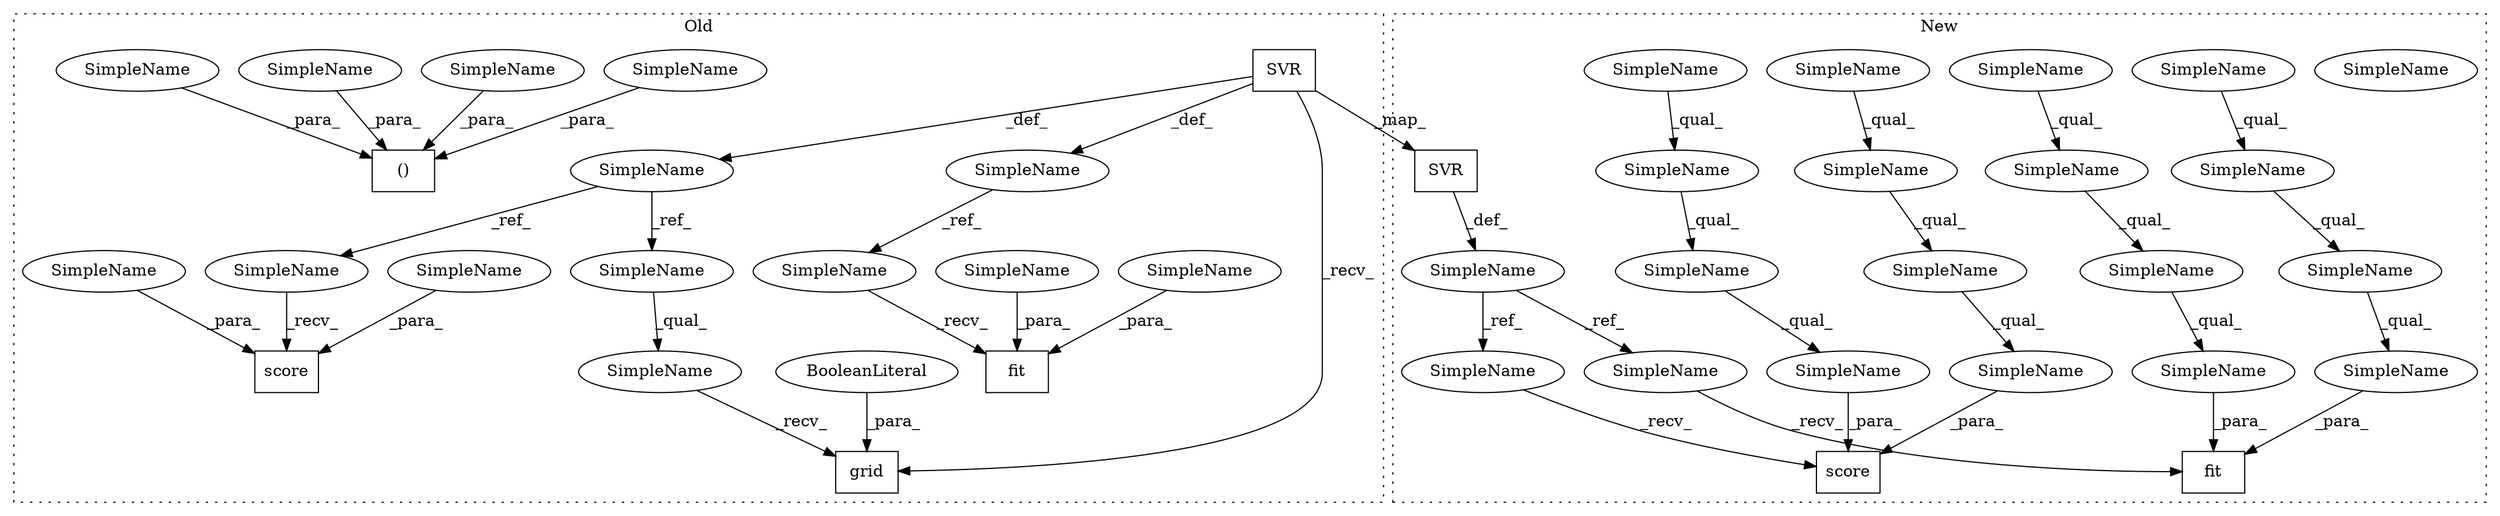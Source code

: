 digraph G {
subgraph cluster0 {
1 [label="SVR" a="32" s="1859" l="0" shape="box"];
7 [label="SimpleName" a="42" s="1995" l="0" shape="ellipse"];
8 [label="SimpleName" a="42" s="2092" l="0" shape="ellipse"];
9 [label="fit" a="32" s="1969,1981" l="4,-18" shape="box"];
10 [label="score" a="32" s="2043,2056" l="6,-24" shape="box"];
12 [label="grid" a="32" s="2106,2111" l="5,-19" shape="box"];
14 [label="()" a="106" s="1875" l="0" shape="box"];
15 [label="BooleanLiteral" a="9" s="2111" l="0" shape="ellipse"];
26 [label="SimpleName" a="42" s="1853" l="0" shape="ellipse"];
27 [label="SimpleName" a="42" s="1963" l="0" shape="ellipse"];
28 [label="SimpleName" a="42" s="1875" l="0" shape="ellipse"];
29 [label="SimpleName" a="42" s="1973" l="0" shape="ellipse"];
36 [label="SimpleName" a="42" s="2049" l="0" shape="ellipse"];
37 [label="SimpleName" a="42" s="1895" l="0" shape="ellipse"];
38 [label="SimpleName" a="42" s="2032" l="0" shape="ellipse"];
39 [label="SimpleName" a="42" s="2092" l="0" shape="ellipse"];
40 [label="SimpleName" a="42" s="1914" l="0" shape="ellipse"];
41 [label="SimpleName" a="42" s="1981" l="0" shape="ellipse"];
42 [label="SimpleName" a="42" s="1934" l="0" shape="ellipse"];
43 [label="SimpleName" a="42" s="2056" l="0" shape="ellipse"];
label = "Old";
style="dotted";
}
subgraph cluster1 {
2 [label="SVR" a="32" s="4988" l="0" shape="box"];
3 [label="SimpleName" a="42" s="4963" l="0" shape="ellipse"];
4 [label="fit" a="32" s="5011,5033" l="4,-33" shape="box"];
5 [label="SimpleName" a="42" s="5033" l="0" shape="ellipse"];
6 [label="SimpleName" a="42" s="5015" l="0" shape="ellipse"];
11 [label="score" a="32" s="5074,5097" l="6,-34" shape="box"];
13 [label="SimpleName" a="42" s="4874" l="0" shape="ellipse"];
16 [label="SimpleName" a="42" s="5015" l="0" shape="ellipse"];
17 [label="SimpleName" a="42" s="5015" l="0" shape="ellipse"];
18 [label="SimpleName" a="42" s="5033" l="0" shape="ellipse"];
19 [label="SimpleName" a="42" s="5033" l="0" shape="ellipse"];
20 [label="SimpleName" a="42" s="5080" l="0" shape="ellipse"];
21 [label="SimpleName" a="42" s="5080" l="0" shape="ellipse"];
22 [label="SimpleName" a="42" s="5097" l="0" shape="ellipse"];
23 [label="SimpleName" a="42" s="5097" l="0" shape="ellipse"];
24 [label="SimpleName" a="42" s="5097" l="0" shape="ellipse"];
25 [label="SimpleName" a="42" s="5080" l="0" shape="ellipse"];
30 [label="SimpleName" a="42" s="5080" l="0" shape="ellipse"];
31 [label="SimpleName" a="42" s="5015" l="0" shape="ellipse"];
32 [label="SimpleName" a="42" s="5033" l="0" shape="ellipse"];
33 [label="SimpleName" a="42" s="5097" l="0" shape="ellipse"];
34 [label="SimpleName" a="42" s="5063" l="0" shape="ellipse"];
35 [label="SimpleName" a="42" s="5000" l="0" shape="ellipse"];
label = "New";
style="dotted";
}
1 -> 2 [label="_map_"];
1 -> 26 [label="_def_"];
1 -> 7 [label="_def_"];
1 -> 12 [label="_recv_"];
2 -> 3 [label="_def_"];
3 -> 34 [label="_ref_"];
3 -> 35 [label="_ref_"];
5 -> 4 [label="_para_"];
6 -> 4 [label="_para_"];
7 -> 38 [label="_ref_"];
7 -> 39 [label="_ref_"];
8 -> 12 [label="_recv_"];
15 -> 12 [label="_para_"];
16 -> 6 [label="_qual_"];
17 -> 16 [label="_qual_"];
18 -> 19 [label="_qual_"];
19 -> 5 [label="_qual_"];
20 -> 21 [label="_qual_"];
21 -> 25 [label="_qual_"];
22 -> 23 [label="_qual_"];
23 -> 24 [label="_qual_"];
24 -> 11 [label="_para_"];
25 -> 11 [label="_para_"];
26 -> 27 [label="_ref_"];
27 -> 9 [label="_recv_"];
28 -> 14 [label="_para_"];
29 -> 9 [label="_para_"];
30 -> 20 [label="_qual_"];
31 -> 17 [label="_qual_"];
32 -> 18 [label="_qual_"];
33 -> 22 [label="_qual_"];
34 -> 11 [label="_recv_"];
35 -> 4 [label="_recv_"];
36 -> 10 [label="_para_"];
37 -> 14 [label="_para_"];
38 -> 10 [label="_recv_"];
39 -> 8 [label="_qual_"];
40 -> 14 [label="_para_"];
41 -> 9 [label="_para_"];
42 -> 14 [label="_para_"];
43 -> 10 [label="_para_"];
}